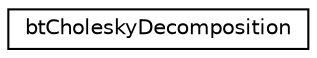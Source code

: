digraph "Graphical Class Hierarchy"
{
  edge [fontname="Helvetica",fontsize="10",labelfontname="Helvetica",labelfontsize="10"];
  node [fontname="Helvetica",fontsize="10",shape=record];
  rankdir="LR";
  Node1 [label="btCholeskyDecomposition",height=0.2,width=0.4,color="black", fillcolor="white", style="filled",URL="$structbt_cholesky_decomposition.html"];
}
